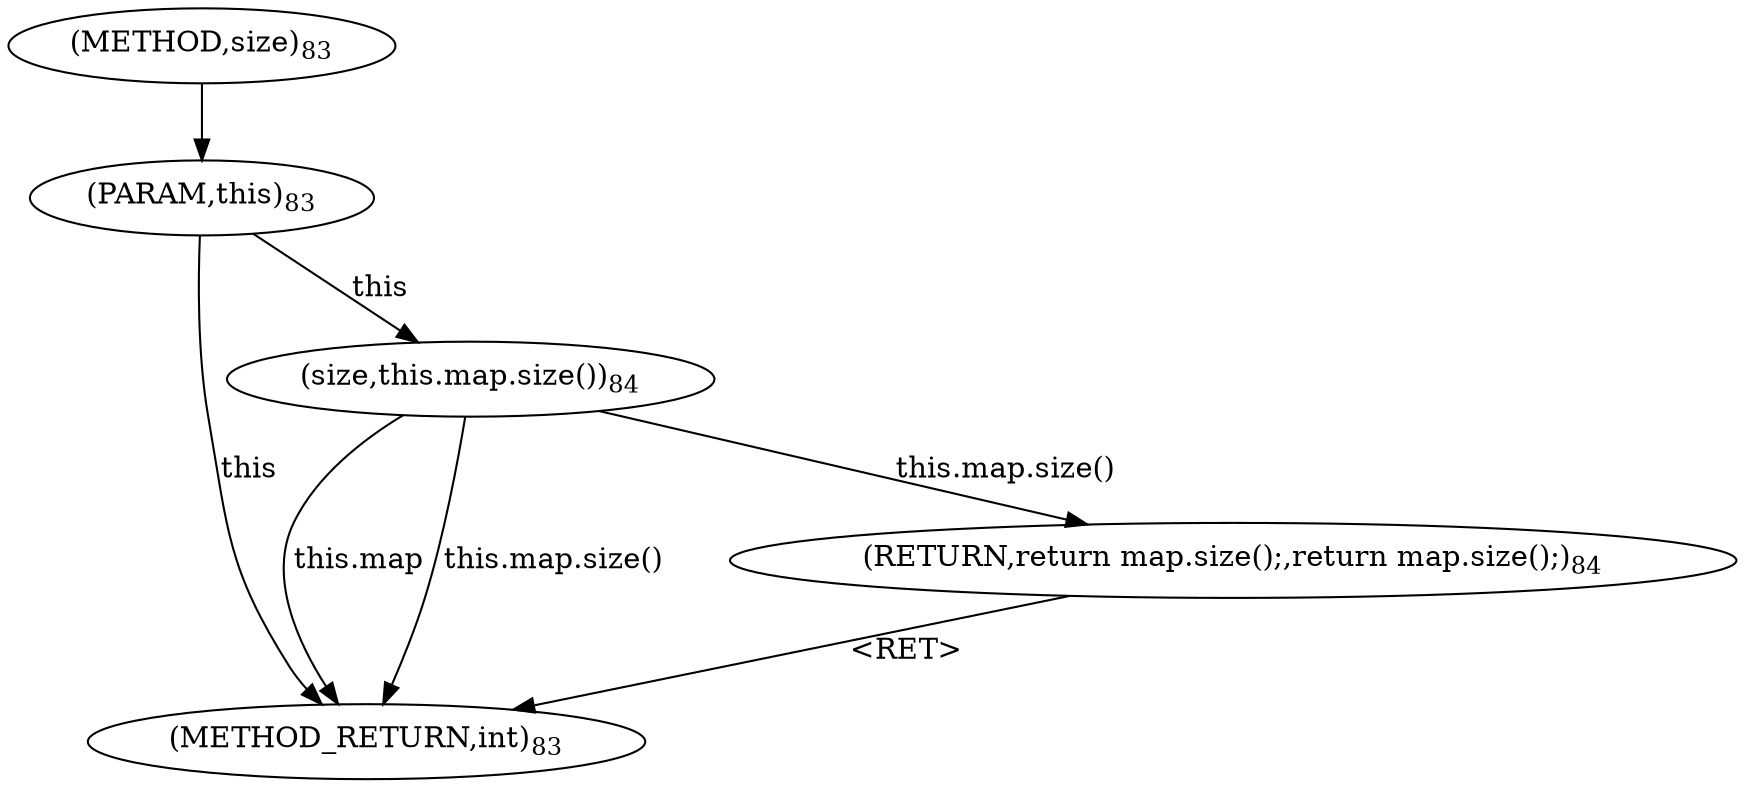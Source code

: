 digraph "size" {  
"282" [label = <(METHOD,size)<SUB>83</SUB>> ]
"292" [label = <(METHOD_RETURN,int)<SUB>83</SUB>> ]
"283" [label = <(PARAM,this)<SUB>83</SUB>> ]
"285" [label = <(RETURN,return map.size();,return map.size();)<SUB>84</SUB>> ]
"286" [label = <(size,this.map.size())<SUB>84</SUB>> ]
"286" [label = <(size,this.map.size())<SUB>84</SUB>> ]
  "285" -> "292"  [ label = "&lt;RET&gt;"] 
  "283" -> "292"  [ label = "this"] 
  "286" -> "292"  [ label = "this.map"] 
  "286" -> "292"  [ label = "this.map.size()"] 
  "282" -> "283" 
  "286" -> "285"  [ label = "this.map.size()"] 
  "283" -> "286"  [ label = "this"] 
}
